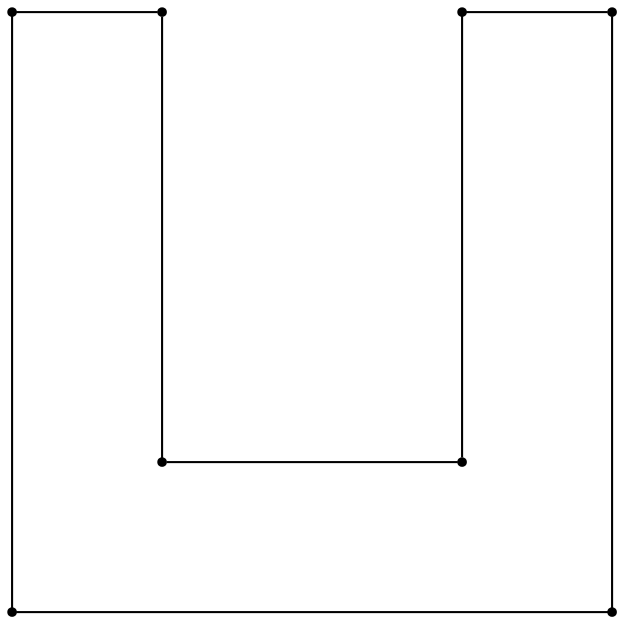 graph g {
	graph[layout=neato]
	graph[margin=0]
	node[shape=point]
	0 [label="(0.0,0.0)",pos="0.0,0.0!"]
	1 [label="(0.0,4.0)",pos="0.0,4.0!"]
	1 -- 0
	2 [label="(1.0,4.0)",pos="1.0,4.0!"]
	2 -- 1
	3 [label="(1.0,1.0)",pos="1.0,1.0!"]
	3 -- 2
	4 [label="(3.0,1.0)",pos="3.0,1.0!"]
	4 -- 3
	5 [label="(3.0,4.0)",pos="3.0,4.0!"]
	5 -- 4
	6 [label="(4.0,4.0)",pos="4.0,4.0!"]
	6 -- 5
	7 [label="(4.0,0.0)",pos="4.0,0.0!"]
	7 -- 6
	7 -- 0
}
